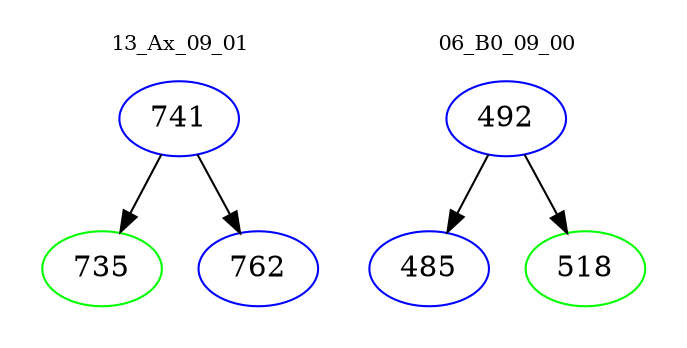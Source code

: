 digraph{
subgraph cluster_0 {
color = white
label = "13_Ax_09_01";
fontsize=10;
T0_741 [label="741", color="blue"]
T0_741 -> T0_735 [color="black"]
T0_735 [label="735", color="green"]
T0_741 -> T0_762 [color="black"]
T0_762 [label="762", color="blue"]
}
subgraph cluster_1 {
color = white
label = "06_B0_09_00";
fontsize=10;
T1_492 [label="492", color="blue"]
T1_492 -> T1_485 [color="black"]
T1_485 [label="485", color="blue"]
T1_492 -> T1_518 [color="black"]
T1_518 [label="518", color="green"]
}
}
